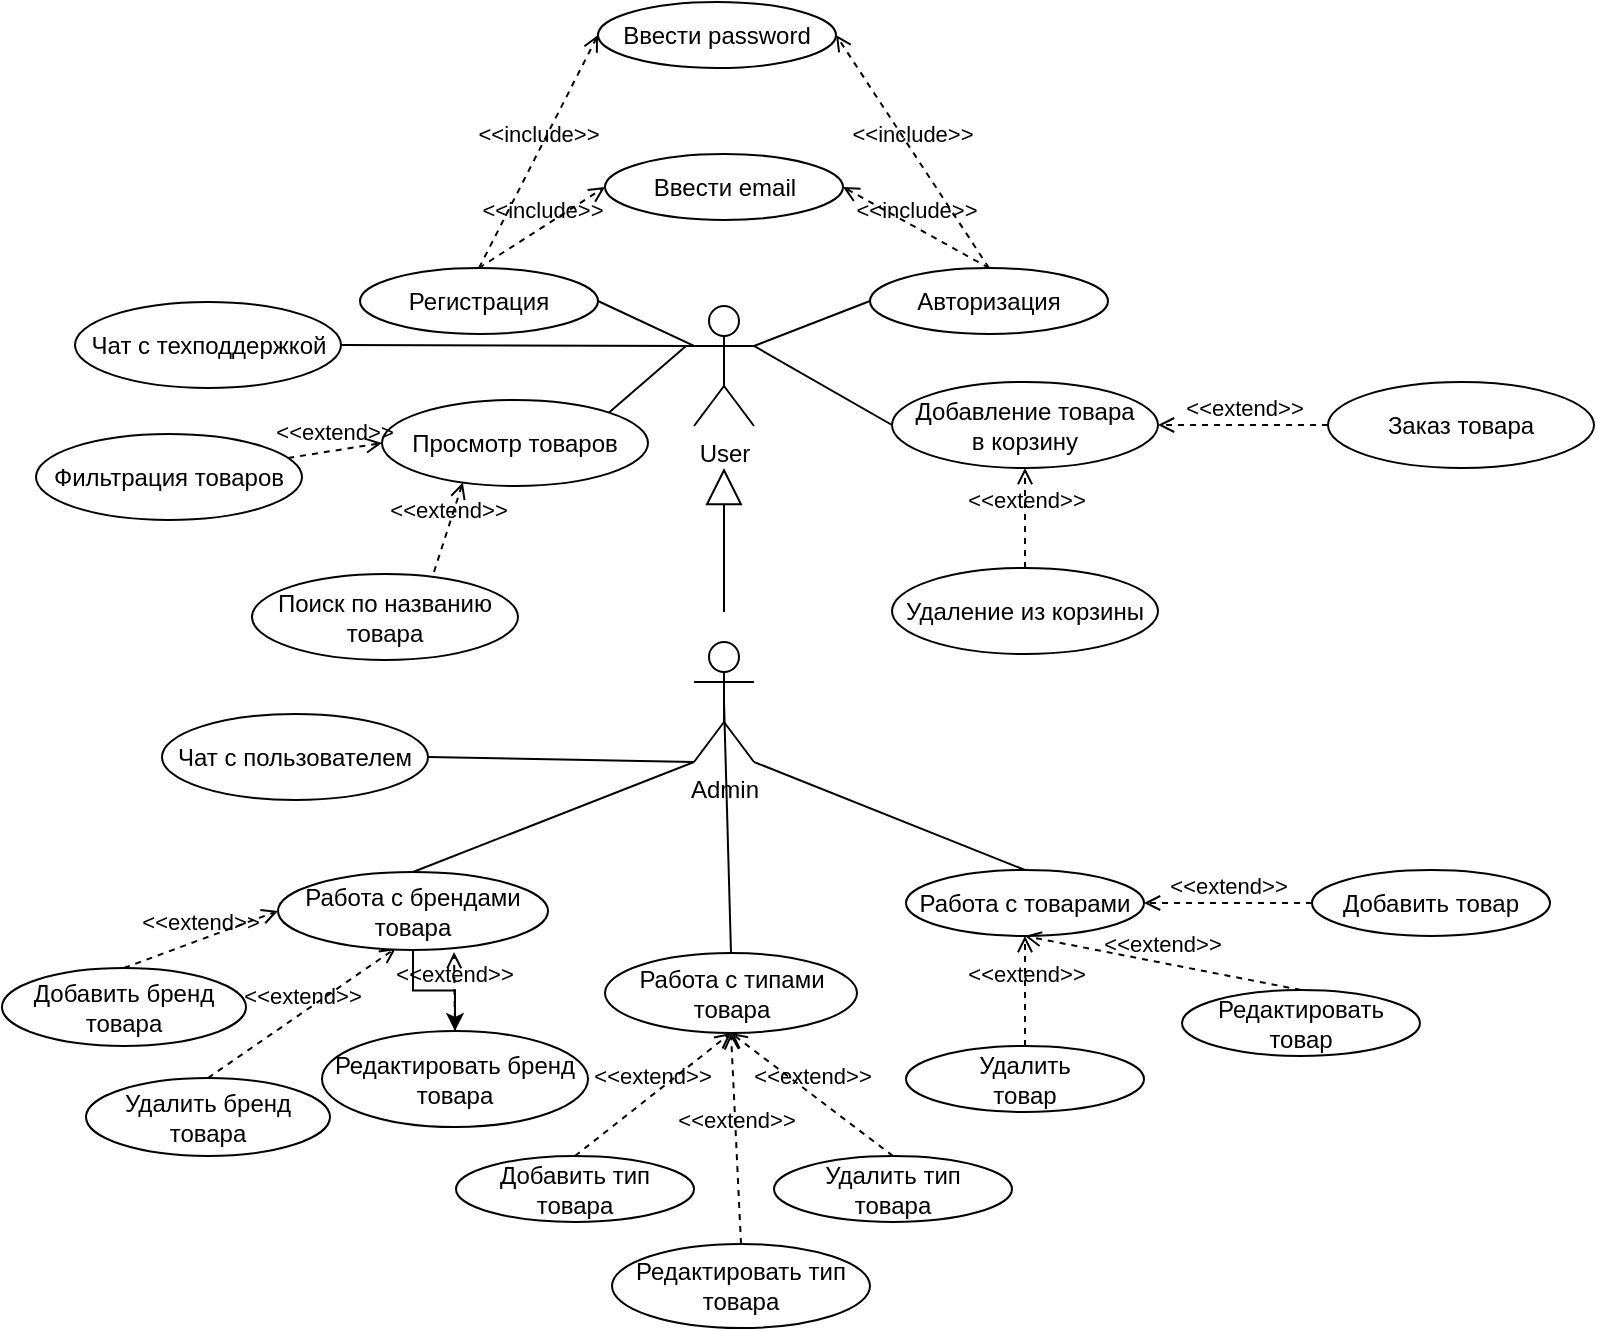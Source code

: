 <mxfile version="24.5.4" type="device">
  <diagram name="Страница — 1" id="TksphpOLSOIeSQB3T_Iy">
    <mxGraphModel dx="1060" dy="664" grid="0" gridSize="10" guides="1" tooltips="1" connect="1" arrows="1" fold="1" page="1" pageScale="1" pageWidth="827" pageHeight="1169" math="0" shadow="0">
      <root>
        <mxCell id="0" />
        <mxCell id="1" parent="0" />
        <mxCell id="026e-08fQiQGaKTBDYC8-1" value="User" style="shape=umlActor;verticalLabelPosition=bottom;verticalAlign=top;html=1;outlineConnect=0;" parent="1" vertex="1">
          <mxGeometry x="354" y="193" width="30" height="60" as="geometry" />
        </mxCell>
        <mxCell id="026e-08fQiQGaKTBDYC8-2" value="Admin" style="shape=umlActor;verticalLabelPosition=bottom;verticalAlign=top;html=1;outlineConnect=0;" parent="1" vertex="1">
          <mxGeometry x="354" y="361" width="30" height="60" as="geometry" />
        </mxCell>
        <mxCell id="026e-08fQiQGaKTBDYC8-6" value="Авторизация" style="ellipse;whiteSpace=wrap;html=1;" parent="1" vertex="1">
          <mxGeometry x="442" y="174" width="119" height="33" as="geometry" />
        </mxCell>
        <mxCell id="026e-08fQiQGaKTBDYC8-8" value="Регистрация" style="ellipse;whiteSpace=wrap;html=1;" parent="1" vertex="1">
          <mxGeometry x="187" y="174" width="119" height="33" as="geometry" />
        </mxCell>
        <mxCell id="026e-08fQiQGaKTBDYC8-9" value="&amp;lt;&amp;lt;include&amp;gt;&amp;gt;" style="html=1;verticalAlign=bottom;labelBackgroundColor=none;endArrow=open;endFill=0;dashed=1;rounded=0;exitX=0.5;exitY=0;exitDx=0;exitDy=0;entryX=0;entryY=0.5;entryDx=0;entryDy=0;" parent="1" source="026e-08fQiQGaKTBDYC8-8" target="026e-08fQiQGaKTBDYC8-13" edge="1">
          <mxGeometry width="160" relative="1" as="geometry">
            <mxPoint x="556" y="489" as="sourcePoint" />
            <mxPoint x="716" y="489" as="targetPoint" />
          </mxGeometry>
        </mxCell>
        <mxCell id="026e-08fQiQGaKTBDYC8-10" value="" style="endArrow=none;html=1;rounded=0;entryX=0;entryY=0.333;entryDx=0;entryDy=0;entryPerimeter=0;exitX=1;exitY=0.5;exitDx=0;exitDy=0;" parent="1" source="026e-08fQiQGaKTBDYC8-8" target="026e-08fQiQGaKTBDYC8-1" edge="1">
          <mxGeometry width="50" height="50" relative="1" as="geometry">
            <mxPoint x="218" y="459" as="sourcePoint" />
            <mxPoint x="268" y="409" as="targetPoint" />
          </mxGeometry>
        </mxCell>
        <mxCell id="026e-08fQiQGaKTBDYC8-11" value="" style="endArrow=none;html=1;rounded=0;entryX=1;entryY=0.333;entryDx=0;entryDy=0;entryPerimeter=0;exitX=0;exitY=0.5;exitDx=0;exitDy=0;" parent="1" source="026e-08fQiQGaKTBDYC8-6" target="026e-08fQiQGaKTBDYC8-1" edge="1">
          <mxGeometry width="50" height="50" relative="1" as="geometry">
            <mxPoint x="445" y="246" as="sourcePoint" />
            <mxPoint x="493" y="269" as="targetPoint" />
          </mxGeometry>
        </mxCell>
        <mxCell id="026e-08fQiQGaKTBDYC8-12" value="Ввести email" style="ellipse;whiteSpace=wrap;html=1;" parent="1" vertex="1">
          <mxGeometry x="309.5" y="117" width="119" height="33" as="geometry" />
        </mxCell>
        <mxCell id="026e-08fQiQGaKTBDYC8-13" value="Ввести password" style="ellipse;whiteSpace=wrap;html=1;" parent="1" vertex="1">
          <mxGeometry x="306" y="41" width="119" height="33" as="geometry" />
        </mxCell>
        <mxCell id="026e-08fQiQGaKTBDYC8-14" value="&amp;lt;&amp;lt;include&amp;gt;&amp;gt;" style="html=1;verticalAlign=bottom;labelBackgroundColor=none;endArrow=open;endFill=0;dashed=1;rounded=0;exitX=0.5;exitY=0;exitDx=0;exitDy=0;entryX=0;entryY=0.5;entryDx=0;entryDy=0;" parent="1" source="026e-08fQiQGaKTBDYC8-8" target="026e-08fQiQGaKTBDYC8-12" edge="1">
          <mxGeometry width="160" relative="1" as="geometry">
            <mxPoint x="125" y="501" as="sourcePoint" />
            <mxPoint x="285" y="501" as="targetPoint" />
          </mxGeometry>
        </mxCell>
        <mxCell id="026e-08fQiQGaKTBDYC8-15" value="&amp;lt;&amp;lt;include&amp;gt;&amp;gt;" style="html=1;verticalAlign=bottom;labelBackgroundColor=none;endArrow=open;endFill=0;dashed=1;rounded=0;exitX=0.5;exitY=0;exitDx=0;exitDy=0;entryX=1;entryY=0.5;entryDx=0;entryDy=0;" parent="1" source="026e-08fQiQGaKTBDYC8-6" target="026e-08fQiQGaKTBDYC8-13" edge="1">
          <mxGeometry width="160" relative="1" as="geometry">
            <mxPoint x="623" y="180" as="sourcePoint" />
            <mxPoint x="783" y="180" as="targetPoint" />
          </mxGeometry>
        </mxCell>
        <mxCell id="026e-08fQiQGaKTBDYC8-16" value="&amp;lt;&amp;lt;include&amp;gt;&amp;gt;" style="html=1;verticalAlign=bottom;labelBackgroundColor=none;endArrow=open;endFill=0;dashed=1;rounded=0;exitX=0.5;exitY=0;exitDx=0;exitDy=0;entryX=1;entryY=0.5;entryDx=0;entryDy=0;" parent="1" source="026e-08fQiQGaKTBDYC8-6" target="026e-08fQiQGaKTBDYC8-12" edge="1">
          <mxGeometry width="160" relative="1" as="geometry">
            <mxPoint x="484" y="334" as="sourcePoint" />
            <mxPoint x="644" y="334" as="targetPoint" />
          </mxGeometry>
        </mxCell>
        <mxCell id="026e-08fQiQGaKTBDYC8-17" value="Добавить товар" style="ellipse;whiteSpace=wrap;html=1;" parent="1" vertex="1">
          <mxGeometry x="663" y="475" width="119" height="33" as="geometry" />
        </mxCell>
        <mxCell id="026e-08fQiQGaKTBDYC8-18" value="Редактировать&lt;div&gt;товар&lt;/div&gt;" style="ellipse;whiteSpace=wrap;html=1;" parent="1" vertex="1">
          <mxGeometry x="598" y="535" width="119" height="33" as="geometry" />
        </mxCell>
        <mxCell id="026e-08fQiQGaKTBDYC8-20" value="Удалить&lt;div&gt;товар&lt;/div&gt;" style="ellipse;whiteSpace=wrap;html=1;" parent="1" vertex="1">
          <mxGeometry x="460" y="563" width="119" height="33" as="geometry" />
        </mxCell>
        <mxCell id="026e-08fQiQGaKTBDYC8-21" value="Добавить тип&lt;div&gt;товара&lt;/div&gt;" style="ellipse;whiteSpace=wrap;html=1;" parent="1" vertex="1">
          <mxGeometry x="235" y="618" width="119" height="33" as="geometry" />
        </mxCell>
        <mxCell id="026e-08fQiQGaKTBDYC8-22" value="Удалить тип&lt;div&gt;товара&lt;/div&gt;" style="ellipse;whiteSpace=wrap;html=1;" parent="1" vertex="1">
          <mxGeometry x="394" y="618" width="119" height="33" as="geometry" />
        </mxCell>
        <mxCell id="026e-08fQiQGaKTBDYC8-23" value="Удалить бренд&lt;div&gt;товара&lt;/div&gt;" style="ellipse;whiteSpace=wrap;html=1;" parent="1" vertex="1">
          <mxGeometry x="50" y="579" width="122" height="39" as="geometry" />
        </mxCell>
        <mxCell id="026e-08fQiQGaKTBDYC8-24" value="Добавить бренд&lt;div&gt;товара&lt;/div&gt;" style="ellipse;whiteSpace=wrap;html=1;" parent="1" vertex="1">
          <mxGeometry x="8" y="524" width="122" height="39" as="geometry" />
        </mxCell>
        <mxCell id="026e-08fQiQGaKTBDYC8-25" value="Работа с товарами" style="ellipse;whiteSpace=wrap;html=1;" parent="1" vertex="1">
          <mxGeometry x="460" y="475" width="119" height="33" as="geometry" />
        </mxCell>
        <mxCell id="026e-08fQiQGaKTBDYC8-26" value="&amp;lt;&amp;lt;extend&amp;gt;&amp;gt;" style="html=1;verticalAlign=bottom;labelBackgroundColor=none;endArrow=open;endFill=0;dashed=1;rounded=0;exitX=0;exitY=0.5;exitDx=0;exitDy=0;entryX=1;entryY=0.5;entryDx=0;entryDy=0;" parent="1" source="026e-08fQiQGaKTBDYC8-17" target="026e-08fQiQGaKTBDYC8-25" edge="1">
          <mxGeometry width="160" relative="1" as="geometry">
            <mxPoint x="528.5" y="632" as="sourcePoint" />
            <mxPoint x="615" y="506" as="targetPoint" />
          </mxGeometry>
        </mxCell>
        <mxCell id="026e-08fQiQGaKTBDYC8-27" value="&amp;lt;&amp;lt;extend&amp;gt;&amp;gt;" style="html=1;verticalAlign=bottom;labelBackgroundColor=none;endArrow=open;endFill=0;dashed=1;rounded=0;exitX=0.5;exitY=0;exitDx=0;exitDy=0;entryX=0.5;entryY=1;entryDx=0;entryDy=0;" parent="1" source="026e-08fQiQGaKTBDYC8-20" target="026e-08fQiQGaKTBDYC8-25" edge="1">
          <mxGeometry width="160" relative="1" as="geometry">
            <mxPoint x="797" y="583" as="sourcePoint" />
            <mxPoint x="514" y="539" as="targetPoint" />
          </mxGeometry>
        </mxCell>
        <mxCell id="026e-08fQiQGaKTBDYC8-28" value="&amp;lt;&amp;lt;extend&amp;gt;&amp;gt;" style="html=1;verticalAlign=bottom;labelBackgroundColor=none;endArrow=open;endFill=0;dashed=1;rounded=0;exitX=0.5;exitY=0;exitDx=0;exitDy=0;entryX=0.437;entryY=0.974;entryDx=0;entryDy=0;entryPerimeter=0;" parent="1" source="026e-08fQiQGaKTBDYC8-23" target="026e-08fQiQGaKTBDYC8-37" edge="1">
          <mxGeometry width="160" relative="1" as="geometry">
            <mxPoint x="884" y="360" as="sourcePoint" />
            <mxPoint x="1044" y="360" as="targetPoint" />
          </mxGeometry>
        </mxCell>
        <mxCell id="026e-08fQiQGaKTBDYC8-29" value="&amp;lt;&amp;lt;extend&amp;gt;&amp;gt;" style="html=1;verticalAlign=bottom;labelBackgroundColor=none;endArrow=open;endFill=0;dashed=1;rounded=0;entryX=0.5;entryY=1;entryDx=0;entryDy=0;exitX=0.5;exitY=0;exitDx=0;exitDy=0;" parent="1" source="026e-08fQiQGaKTBDYC8-21" target="026e-08fQiQGaKTBDYC8-32" edge="1">
          <mxGeometry width="160" relative="1" as="geometry">
            <mxPoint x="141" y="717" as="sourcePoint" />
            <mxPoint x="301" y="717" as="targetPoint" />
          </mxGeometry>
        </mxCell>
        <mxCell id="026e-08fQiQGaKTBDYC8-30" value="&amp;lt;&amp;lt;extend&amp;gt;&amp;gt;" style="html=1;verticalAlign=bottom;labelBackgroundColor=none;endArrow=open;endFill=0;dashed=1;rounded=0;entryX=0.5;entryY=1;entryDx=0;entryDy=0;exitX=0.5;exitY=0;exitDx=0;exitDy=0;" parent="1" source="026e-08fQiQGaKTBDYC8-22" target="026e-08fQiQGaKTBDYC8-32" edge="1">
          <mxGeometry width="160" relative="1" as="geometry">
            <mxPoint x="237" y="636" as="sourcePoint" />
            <mxPoint x="397" y="636" as="targetPoint" />
          </mxGeometry>
        </mxCell>
        <mxCell id="026e-08fQiQGaKTBDYC8-31" value="&amp;lt;&amp;lt;extend&amp;gt;&amp;gt;" style="html=1;verticalAlign=bottom;labelBackgroundColor=none;endArrow=open;endFill=0;dashed=1;rounded=0;exitX=0.5;exitY=0;exitDx=0;exitDy=0;entryX=0.5;entryY=1;entryDx=0;entryDy=0;" parent="1" source="026e-08fQiQGaKTBDYC8-18" target="026e-08fQiQGaKTBDYC8-25" edge="1">
          <mxGeometry width="160" relative="1" as="geometry">
            <mxPoint x="572.5" y="456" as="sourcePoint" />
            <mxPoint x="556" y="522" as="targetPoint" />
          </mxGeometry>
        </mxCell>
        <mxCell id="026e-08fQiQGaKTBDYC8-32" value="Работа с типами&lt;div&gt;товара&lt;/div&gt;" style="ellipse;whiteSpace=wrap;html=1;" parent="1" vertex="1">
          <mxGeometry x="309.5" y="516.5" width="126" height="40" as="geometry" />
        </mxCell>
        <mxCell id="026e-08fQiQGaKTBDYC8-33" value="" style="endArrow=none;html=1;rounded=0;entryX=1;entryY=1;entryDx=0;entryDy=0;entryPerimeter=0;exitX=0.5;exitY=0;exitDx=0;exitDy=0;" parent="1" source="026e-08fQiQGaKTBDYC8-25" target="026e-08fQiQGaKTBDYC8-2" edge="1">
          <mxGeometry width="50" height="50" relative="1" as="geometry">
            <mxPoint x="493.5" y="425" as="sourcePoint" />
            <mxPoint x="435.5" y="448" as="targetPoint" />
          </mxGeometry>
        </mxCell>
        <mxCell id="026e-08fQiQGaKTBDYC8-34" value="" style="endArrow=none;html=1;rounded=0;entryX=0.5;entryY=0.5;entryDx=0;entryDy=0;entryPerimeter=0;exitX=0.5;exitY=0;exitDx=0;exitDy=0;" parent="1" source="026e-08fQiQGaKTBDYC8-32" target="026e-08fQiQGaKTBDYC8-2" edge="1">
          <mxGeometry width="50" height="50" relative="1" as="geometry">
            <mxPoint x="530" y="570.5" as="sourcePoint" />
            <mxPoint x="394" y="516.5" as="targetPoint" />
          </mxGeometry>
        </mxCell>
        <mxCell id="026e-08fQiQGaKTBDYC8-35" style="edgeStyle=orthogonalEdgeStyle;rounded=0;orthogonalLoop=1;jettySize=auto;html=1;exitX=0.5;exitY=1;exitDx=0;exitDy=0;" parent="1" source="026e-08fQiQGaKTBDYC8-17" target="026e-08fQiQGaKTBDYC8-17" edge="1">
          <mxGeometry relative="1" as="geometry" />
        </mxCell>
        <mxCell id="LWGl0afHinIi7Yzdl36w-13" value="" style="edgeStyle=orthogonalEdgeStyle;rounded=0;orthogonalLoop=1;jettySize=auto;html=1;" edge="1" parent="1" source="026e-08fQiQGaKTBDYC8-37" target="LWGl0afHinIi7Yzdl36w-3">
          <mxGeometry relative="1" as="geometry" />
        </mxCell>
        <mxCell id="026e-08fQiQGaKTBDYC8-37" value="Работа с брендами&lt;div&gt;товара&lt;/div&gt;" style="ellipse;whiteSpace=wrap;html=1;" parent="1" vertex="1">
          <mxGeometry x="146" y="476" width="135" height="39" as="geometry" />
        </mxCell>
        <mxCell id="026e-08fQiQGaKTBDYC8-38" value="" style="endArrow=none;html=1;rounded=0;entryX=0;entryY=1;entryDx=0;entryDy=0;entryPerimeter=0;exitX=0.5;exitY=0;exitDx=0;exitDy=0;" parent="1" source="026e-08fQiQGaKTBDYC8-37" target="026e-08fQiQGaKTBDYC8-2" edge="1">
          <mxGeometry width="50" height="50" relative="1" as="geometry">
            <mxPoint x="617" y="411" as="sourcePoint" />
            <mxPoint x="481" y="357" as="targetPoint" />
          </mxGeometry>
        </mxCell>
        <mxCell id="026e-08fQiQGaKTBDYC8-39" value="&amp;lt;&amp;lt;extend&amp;gt;&amp;gt;" style="html=1;verticalAlign=bottom;labelBackgroundColor=none;endArrow=open;endFill=0;dashed=1;rounded=0;exitX=0.5;exitY=0;exitDx=0;exitDy=0;entryX=0;entryY=0.5;entryDx=0;entryDy=0;" parent="1" source="026e-08fQiQGaKTBDYC8-24" target="026e-08fQiQGaKTBDYC8-37" edge="1">
          <mxGeometry width="160" relative="1" as="geometry">
            <mxPoint x="499" y="404" as="sourcePoint" />
            <mxPoint x="659" y="404" as="targetPoint" />
          </mxGeometry>
        </mxCell>
        <mxCell id="026e-08fQiQGaKTBDYC8-40" value="Добавление товара&lt;div&gt;в корзину&lt;/div&gt;" style="ellipse;whiteSpace=wrap;html=1;" parent="1" vertex="1">
          <mxGeometry x="453" y="231" width="133" height="43" as="geometry" />
        </mxCell>
        <mxCell id="026e-08fQiQGaKTBDYC8-41" value="&amp;lt;&amp;lt;extend&amp;gt;&amp;gt;" style="html=1;verticalAlign=bottom;labelBackgroundColor=none;endArrow=open;endFill=0;dashed=1;rounded=0;exitX=0.5;exitY=0;exitDx=0;exitDy=0;entryX=0.5;entryY=1;entryDx=0;entryDy=0;" parent="1" source="026e-08fQiQGaKTBDYC8-42" target="026e-08fQiQGaKTBDYC8-40" edge="1">
          <mxGeometry width="160" relative="1" as="geometry">
            <mxPoint x="684.0" y="253.0" as="sourcePoint" />
            <mxPoint x="681" y="363.5" as="targetPoint" />
          </mxGeometry>
        </mxCell>
        <mxCell id="026e-08fQiQGaKTBDYC8-42" value="&lt;div&gt;Удаление из корзины&lt;/div&gt;" style="ellipse;whiteSpace=wrap;html=1;" parent="1" vertex="1">
          <mxGeometry x="453" y="324" width="133" height="43" as="geometry" />
        </mxCell>
        <mxCell id="026e-08fQiQGaKTBDYC8-43" value="&lt;div&gt;Заказ товара&lt;/div&gt;" style="ellipse;whiteSpace=wrap;html=1;" parent="1" vertex="1">
          <mxGeometry x="671" y="231" width="133" height="43" as="geometry" />
        </mxCell>
        <mxCell id="026e-08fQiQGaKTBDYC8-44" value="&amp;lt;&amp;lt;extend&amp;gt;&amp;gt;" style="html=1;verticalAlign=bottom;labelBackgroundColor=none;endArrow=open;endFill=0;dashed=1;rounded=0;exitX=0;exitY=0.5;exitDx=0;exitDy=0;entryX=1;entryY=0.5;entryDx=0;entryDy=0;" parent="1" source="026e-08fQiQGaKTBDYC8-43" target="026e-08fQiQGaKTBDYC8-40" edge="1">
          <mxGeometry width="160" relative="1" as="geometry">
            <mxPoint x="659" y="410" as="sourcePoint" />
            <mxPoint x="702" y="355" as="targetPoint" />
          </mxGeometry>
        </mxCell>
        <mxCell id="026e-08fQiQGaKTBDYC8-45" value="" style="endArrow=none;html=1;rounded=0;entryX=1;entryY=0.333;entryDx=0;entryDy=0;entryPerimeter=0;exitX=0;exitY=0.5;exitDx=0;exitDy=0;" parent="1" source="026e-08fQiQGaKTBDYC8-40" target="026e-08fQiQGaKTBDYC8-1" edge="1">
          <mxGeometry width="50" height="50" relative="1" as="geometry">
            <mxPoint x="452" y="200" as="sourcePoint" />
            <mxPoint x="394" y="223" as="targetPoint" />
          </mxGeometry>
        </mxCell>
        <mxCell id="026e-08fQiQGaKTBDYC8-47" value="" style="endArrow=block;html=1;rounded=0;align=center;verticalAlign=bottom;endFill=0;labelBackgroundColor=none;endSize=16;strokeWidth=1;" parent="1" edge="1">
          <mxGeometry relative="1" as="geometry">
            <mxPoint x="369" y="346" as="sourcePoint" />
            <mxPoint x="369" y="274" as="targetPoint" />
          </mxGeometry>
        </mxCell>
        <mxCell id="026e-08fQiQGaKTBDYC8-48" value="" style="resizable=0;html=1;align=center;verticalAlign=top;labelBackgroundColor=none;" parent="026e-08fQiQGaKTBDYC8-47" connectable="0" vertex="1">
          <mxGeometry relative="1" as="geometry" />
        </mxCell>
        <mxCell id="026e-08fQiQGaKTBDYC8-49" value="&lt;div&gt;Чат с техподдержкой&lt;/div&gt;" style="ellipse;whiteSpace=wrap;html=1;" parent="1" vertex="1">
          <mxGeometry x="44.5" y="191" width="133" height="43" as="geometry" />
        </mxCell>
        <mxCell id="026e-08fQiQGaKTBDYC8-50" value="" style="endArrow=none;html=1;rounded=0;entryX=0;entryY=0.333;entryDx=0;entryDy=0;entryPerimeter=0;exitX=1;exitY=0.5;exitDx=0;exitDy=0;" parent="1" source="026e-08fQiQGaKTBDYC8-49" target="026e-08fQiQGaKTBDYC8-1" edge="1">
          <mxGeometry width="50" height="50" relative="1" as="geometry">
            <mxPoint x="261.5" y="258" as="sourcePoint" />
            <mxPoint x="309.5" y="281" as="targetPoint" />
          </mxGeometry>
        </mxCell>
        <mxCell id="LWGl0afHinIi7Yzdl36w-1" value="Редактировать тип&lt;div&gt;товара&lt;/div&gt;" style="ellipse;whiteSpace=wrap;html=1;" vertex="1" parent="1">
          <mxGeometry x="313" y="662" width="129" height="42" as="geometry" />
        </mxCell>
        <mxCell id="LWGl0afHinIi7Yzdl36w-2" value="&amp;lt;&amp;lt;extend&amp;gt;&amp;gt;" style="html=1;verticalAlign=bottom;labelBackgroundColor=none;endArrow=open;endFill=0;dashed=1;rounded=0;entryX=0.5;entryY=1;entryDx=0;entryDy=0;exitX=0.5;exitY=0;exitDx=0;exitDy=0;" edge="1" parent="1" source="LWGl0afHinIi7Yzdl36w-1" target="026e-08fQiQGaKTBDYC8-32">
          <mxGeometry width="160" relative="1" as="geometry">
            <mxPoint x="464" y="628" as="sourcePoint" />
            <mxPoint x="383" y="567" as="targetPoint" />
          </mxGeometry>
        </mxCell>
        <mxCell id="LWGl0afHinIi7Yzdl36w-3" value="&lt;div&gt;Редактировать бренд товара&lt;/div&gt;" style="ellipse;whiteSpace=wrap;html=1;" vertex="1" parent="1">
          <mxGeometry x="168" y="555.5" width="133" height="48" as="geometry" />
        </mxCell>
        <mxCell id="LWGl0afHinIi7Yzdl36w-4" value="&amp;lt;&amp;lt;extend&amp;gt;&amp;gt;" style="html=1;verticalAlign=bottom;labelBackgroundColor=none;endArrow=open;endFill=0;dashed=1;rounded=0;exitX=0.5;exitY=0;exitDx=0;exitDy=0;entryX=0.652;entryY=1.026;entryDx=0;entryDy=0;entryPerimeter=0;" edge="1" parent="1" source="LWGl0afHinIi7Yzdl36w-3" target="026e-08fQiQGaKTBDYC8-37">
          <mxGeometry width="160" relative="1" as="geometry">
            <mxPoint x="121" y="589" as="sourcePoint" />
            <mxPoint x="215" y="524" as="targetPoint" />
          </mxGeometry>
        </mxCell>
        <mxCell id="LWGl0afHinIi7Yzdl36w-5" value="&lt;div&gt;Чат с пользователем&lt;/div&gt;" style="ellipse;whiteSpace=wrap;html=1;" vertex="1" parent="1">
          <mxGeometry x="88" y="397" width="133" height="43" as="geometry" />
        </mxCell>
        <mxCell id="LWGl0afHinIi7Yzdl36w-6" value="" style="endArrow=none;html=1;rounded=0;entryX=0;entryY=1;entryDx=0;entryDy=0;entryPerimeter=0;exitX=1;exitY=0.5;exitDx=0;exitDy=0;" edge="1" parent="1" source="LWGl0afHinIi7Yzdl36w-5" target="026e-08fQiQGaKTBDYC8-2">
          <mxGeometry width="50" height="50" relative="1" as="geometry">
            <mxPoint x="285" y="258" as="sourcePoint" />
            <mxPoint x="364" y="223" as="targetPoint" />
          </mxGeometry>
        </mxCell>
        <mxCell id="LWGl0afHinIi7Yzdl36w-7" value="&lt;div&gt;Просмотр товаров&lt;/div&gt;" style="ellipse;whiteSpace=wrap;html=1;" vertex="1" parent="1">
          <mxGeometry x="198" y="240" width="133" height="43" as="geometry" />
        </mxCell>
        <mxCell id="LWGl0afHinIi7Yzdl36w-8" value="&lt;div&gt;Поиск по названию товара&lt;/div&gt;" style="ellipse;whiteSpace=wrap;html=1;" vertex="1" parent="1">
          <mxGeometry x="133" y="327" width="133" height="43" as="geometry" />
        </mxCell>
        <mxCell id="LWGl0afHinIi7Yzdl36w-9" value="&lt;div&gt;Фильтрация товаров&lt;/div&gt;" style="ellipse;whiteSpace=wrap;html=1;" vertex="1" parent="1">
          <mxGeometry x="25" y="257" width="133" height="43" as="geometry" />
        </mxCell>
        <mxCell id="LWGl0afHinIi7Yzdl36w-10" value="&amp;lt;&amp;lt;extend&amp;gt;&amp;gt;" style="html=1;verticalAlign=bottom;labelBackgroundColor=none;endArrow=open;endFill=0;dashed=1;rounded=0;entryX=0;entryY=0.5;entryDx=0;entryDy=0;" edge="1" parent="1" source="LWGl0afHinIi7Yzdl36w-9" target="LWGl0afHinIi7Yzdl36w-7">
          <mxGeometry width="160" relative="1" as="geometry">
            <mxPoint x="530" y="334" as="sourcePoint" />
            <mxPoint x="530" y="284" as="targetPoint" />
          </mxGeometry>
        </mxCell>
        <mxCell id="LWGl0afHinIi7Yzdl36w-11" value="&amp;lt;&amp;lt;extend&amp;gt;&amp;gt;" style="html=1;verticalAlign=bottom;labelBackgroundColor=none;endArrow=open;endFill=0;dashed=1;rounded=0;entryX=0.304;entryY=0.959;entryDx=0;entryDy=0;entryPerimeter=0;" edge="1" parent="1" target="LWGl0afHinIi7Yzdl36w-7">
          <mxGeometry width="160" relative="1" as="geometry">
            <mxPoint x="224" y="326" as="sourcePoint" />
            <mxPoint x="540" y="294" as="targetPoint" />
          </mxGeometry>
        </mxCell>
        <mxCell id="LWGl0afHinIi7Yzdl36w-12" value="" style="endArrow=none;html=1;rounded=0;exitX=1;exitY=0;exitDx=0;exitDy=0;" edge="1" parent="1" source="LWGl0afHinIi7Yzdl36w-7">
          <mxGeometry width="50" height="50" relative="1" as="geometry">
            <mxPoint x="316" y="201" as="sourcePoint" />
            <mxPoint x="350" y="213" as="targetPoint" />
          </mxGeometry>
        </mxCell>
      </root>
    </mxGraphModel>
  </diagram>
</mxfile>
